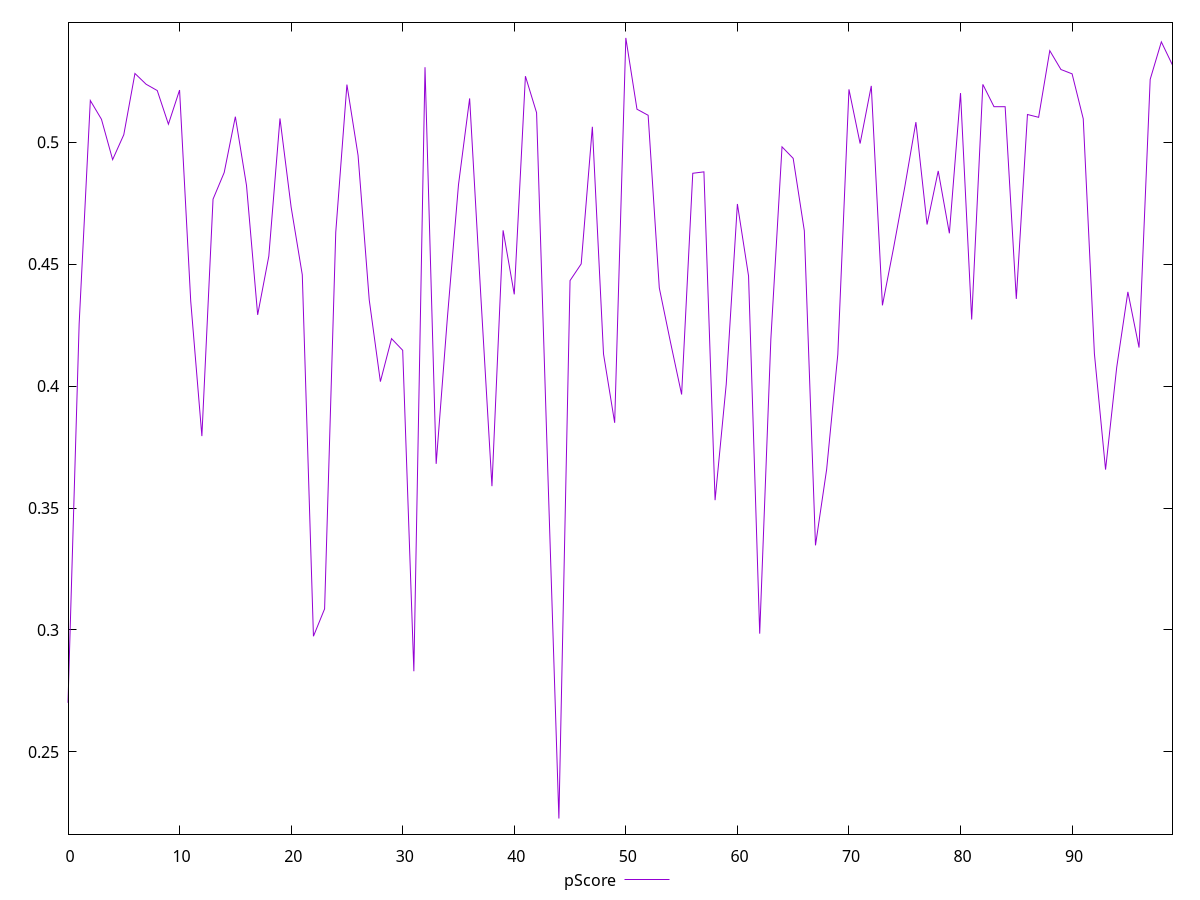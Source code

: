 reset

$pScore <<EOF
0 0.27014076771213
1 0.4256118995762046
2 0.5170763499120932
3 0.5093758033768547
4 0.49284543749623017
5 0.5030512950804287
6 0.5281595623144297
7 0.5237495167502836
8 0.5211595101850713
9 0.5073771716459441
10 0.521363824553631
11 0.4348389245373776
12 0.3794876060344783
13 0.4766263832918646
14 0.48754781450876333
15 0.5104374821803155
16 0.48224621934467676
17 0.42920074624954535
18 0.4532827999691065
19 0.5097219407239024
20 0.47336244100194386
21 0.44562284496725657
22 0.2974266432887655
23 0.3086670046852207
24 0.4630614625220885
25 0.5236014612712556
26 0.49455448461654383
27 0.43536165644612085
28 0.4018214596360156
29 0.41944962485661585
30 0.4146636237962578
31 0.283077352942316
32 0.5307412120970934
33 0.368126956990901
34 0.42767985651219226
35 0.48252342703817697
36 0.5179371486224121
37 0.4371322383592261
38 0.358948899560836
39 0.46385351078228143
40 0.4376064749197663
41 0.5270558214173495
42 0.5120774898321837
43 0.36589189799955896
44 0.22270756870035524
45 0.44326251877894535
46 0.4500914510708832
47 0.5063023104636943
48 0.4131504727614278
49 0.38494660411964754
50 0.5427439783322973
51 0.5134984429344873
52 0.5110246648933603
53 0.44025735004177713
54 0.41804326854692
55 0.39655306452960165
56 0.48724503242786116
57 0.48782960830675404
58 0.35323108866638936
59 0.4007604796618294
60 0.4746545041976433
61 0.4451355752546225
62 0.29850232145620764
63 0.4192678965930247
64 0.498081850998739
65 0.49336197732584214
66 0.46366516425599263
67 0.3347026420694049
68 0.3658571706339835
69 0.41297952011715283
70 0.5216525479399339
71 0.49943786016238756
72 0.5230740108599983
73 0.43309230531307147
74 0.45667691214703854
75 0.4815551730387791
76 0.5082059547035906
77 0.4662421141235687
78 0.48820617840303565
79 0.46263478218400833
80 0.520127707453538
81 0.4273045000016105
82 0.5236938247613586
83 0.5145414270993289
84 0.514531410775712
85 0.4357358367539118
86 0.5113394928043807
87 0.5101932784656922
88 0.5375141832785473
89 0.5297834637949861
90 0.5280096269071043
91 0.5095852497139275
92 0.4132850025337468
93 0.36576292373051594
94 0.40768437841383154
95 0.43860916043797205
96 0.41579723005542013
97 0.5257430242400818
98 0.5411180425011053
99 0.5315879991639099
EOF

set key outside below
set xrange [0:99]
set yrange [0.2163068405077164:0.5491447065249361]
set trange [0.2163068405077164:0.5491447065249361]
set terminal svg size 640, 500 enhanced background rgb 'white'
set output "report_00013_2021-02-09T12-04-24.940Z/first-cpu-idle/samples/pages+cached+noadtech/pScore/values.svg"

plot $pScore title "pScore" with line

reset
